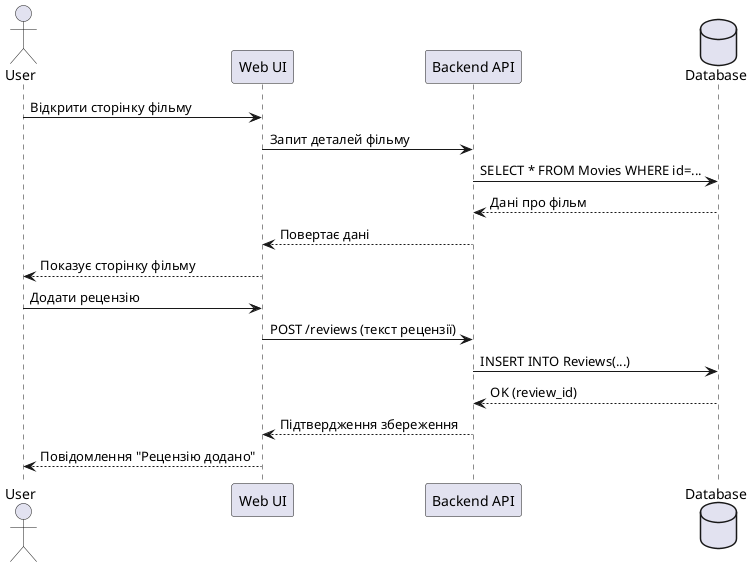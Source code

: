 @startuml
actor User as U
participant "Web UI" as UI
participant "Backend API" as BE
database "Database" as DB

U -> UI : Відкрити сторінку фільму
UI -> BE : Запит деталей фільму
BE -> DB : SELECT * FROM Movies WHERE id=...
DB --> BE : Дані про фільм
BE --> UI : Повертає дані
UI --> U : Показує сторінку фільму

U -> UI : Додати рецензію
UI -> BE : POST /reviews (текст рецензії)
BE -> DB : INSERT INTO Reviews(...)
DB --> BE : OK (review_id)
BE --> UI : Підтвердження збереження
UI --> U : Повідомлення "Рецензію додано"
@enduml
